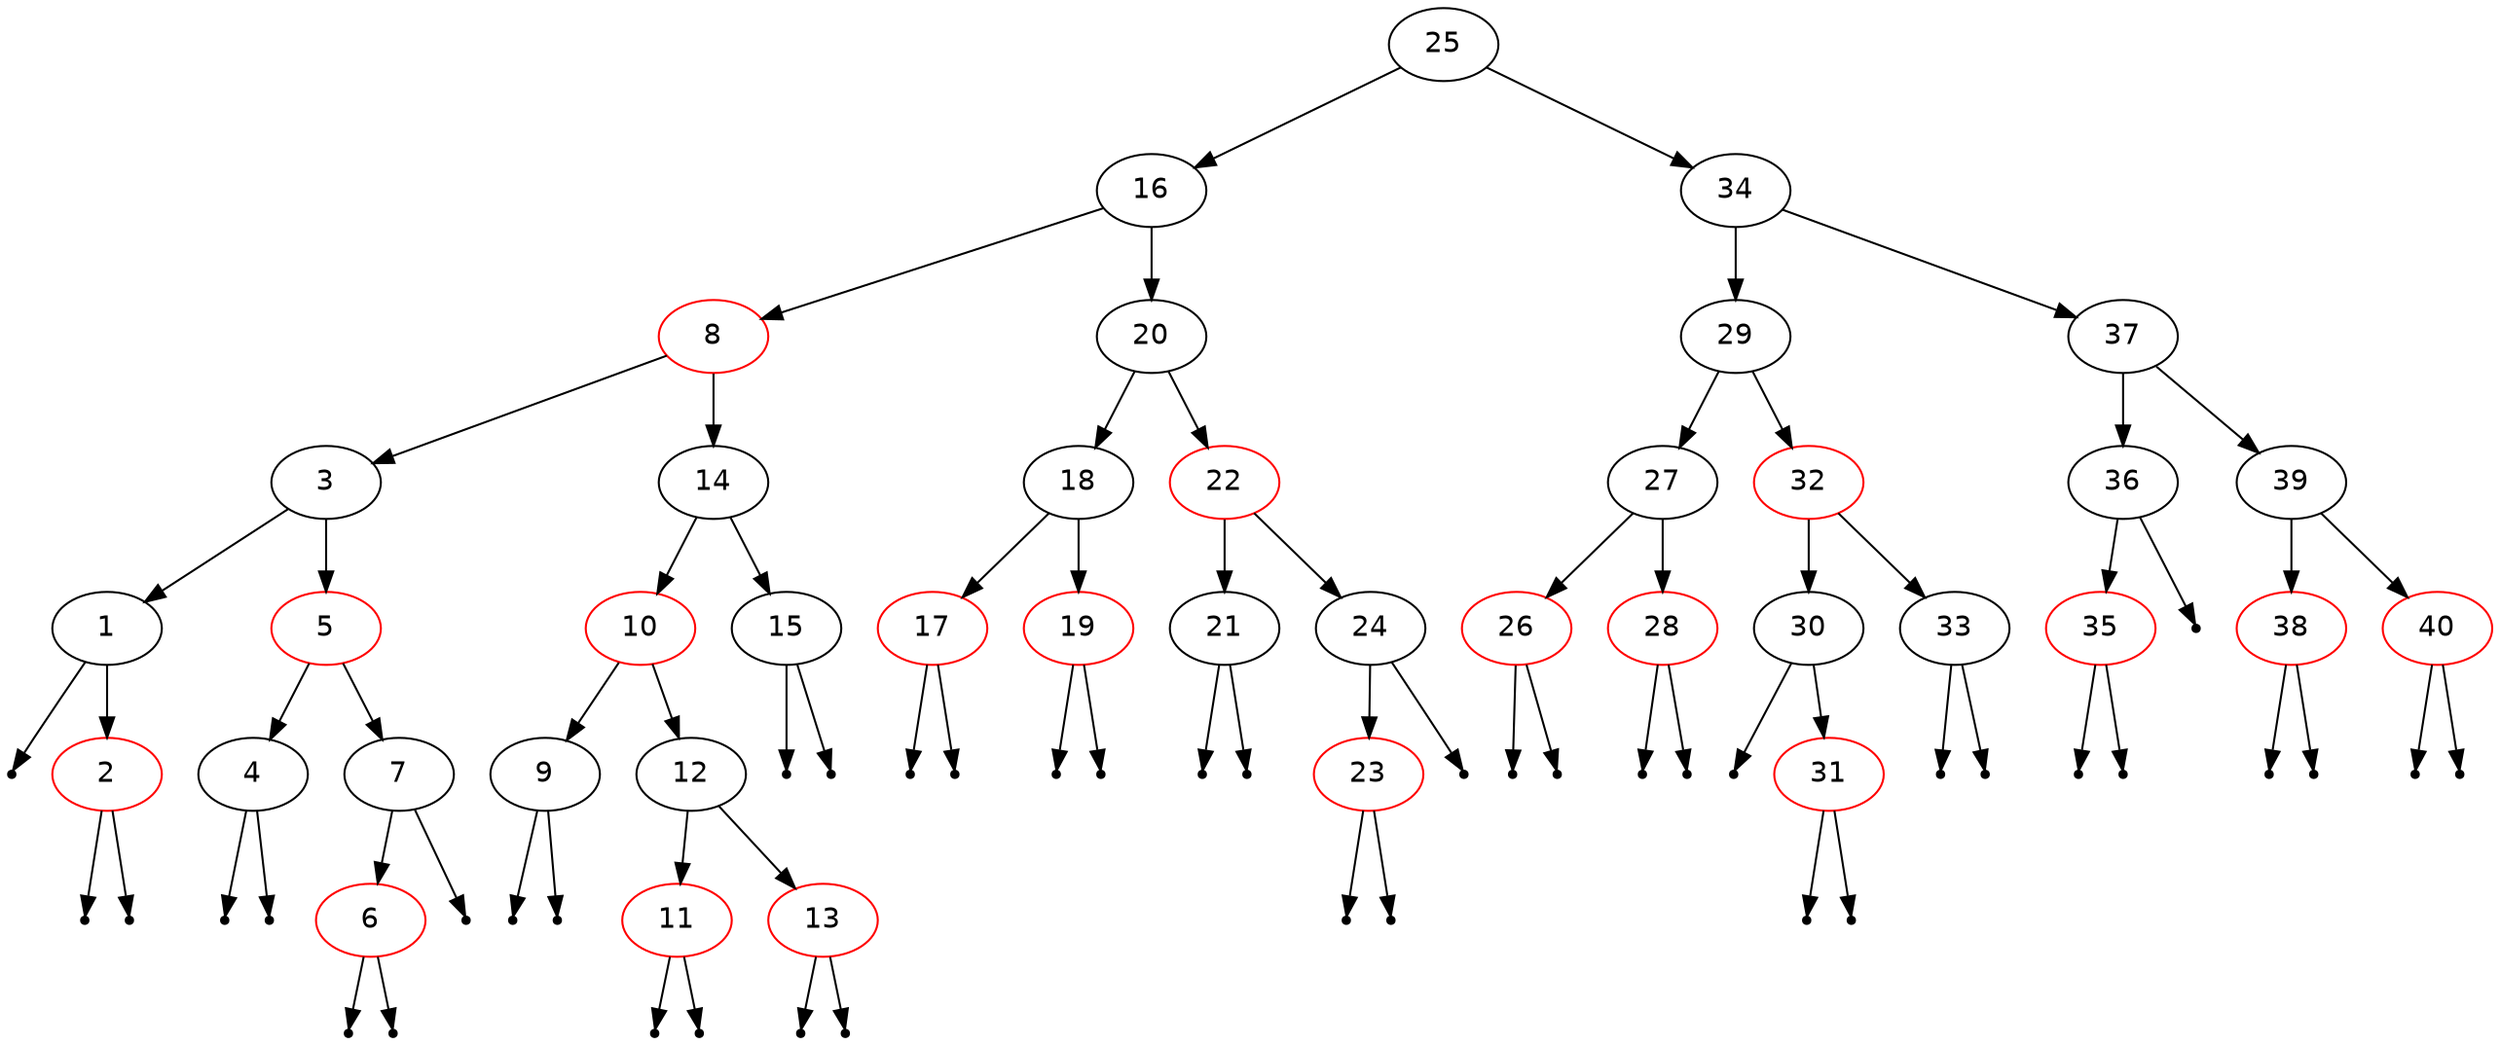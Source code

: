 digraph BST{
	node [fontname="Helvetica"];
	25 -> 16;
	16 [color="black"];
	25 -> 34;
	34 [color="black"];
	16 -> 8;
	8 [color="red"];
	16 -> 20;
	20 [color="black"];
	8 -> 3;
	3 [color="black"];
	8 -> 14;
	14 [color="black"];
	3 -> 1;
	1 [color="black"];
	3 -> 5;
	5 [color="red"];
	null1 [shape=point color="black"];
	1 -> null1;
	1 -> 2;
	2 [color="red"];2 -> null2;
	
	null2 [shape=point color="black"];
	2 -> null3;
	null3 [shape=point color="black"];
	
	5 -> 4;
	4 [color="black"];
	5 -> 7;
	7 [color="black"];4 -> null4;
	
	null4 [shape=point color="black"];
	4 -> null5;
	null5 [shape=point color="black"];
	
	7 -> 6;
	6 [color="red"];
	null6 [shape=point color="black"];
	7 -> null6;6 -> null7;
	
	null7 [shape=point color="black"];
	6 -> null8;
	null8 [shape=point color="black"];
	
	14 -> 10;
	10 [color="red"];
	14 -> 15;
	15 [color="black"];
	10 -> 9;
	9 [color="black"];
	10 -> 12;
	12 [color="black"];9 -> null9;
	
	null9 [shape=point color="black"];
	9 -> null10;
	null10 [shape=point color="black"];
	
	12 -> 11;
	11 [color="red"];
	12 -> 13;
	13 [color="red"];11 -> null11;
	
	null11 [shape=point color="black"];
	11 -> null12;
	null12 [shape=point color="black"];
	13 -> null13;
	
	null13 [shape=point color="black"];
	13 -> null14;
	null14 [shape=point color="black"];
	15 -> null15;
	
	null15 [shape=point color="black"];
	15 -> null16;
	null16 [shape=point color="black"];
	
	20 -> 18;
	18 [color="black"];
	20 -> 22;
	22 [color="red"];
	18 -> 17;
	17 [color="red"];
	18 -> 19;
	19 [color="red"];17 -> null17;
	
	null17 [shape=point color="black"];
	17 -> null18;
	null18 [shape=point color="black"];
	19 -> null19;
	
	null19 [shape=point color="black"];
	19 -> null20;
	null20 [shape=point color="black"];
	
	22 -> 21;
	21 [color="black"];
	22 -> 24;
	24 [color="black"];21 -> null21;
	
	null21 [shape=point color="black"];
	21 -> null22;
	null22 [shape=point color="black"];
	
	24 -> 23;
	23 [color="red"];
	null23 [shape=point color="black"];
	24 -> null23;23 -> null24;
	
	null24 [shape=point color="black"];
	23 -> null25;
	null25 [shape=point color="black"];
	
	34 -> 29;
	29 [color="black"];
	34 -> 37;
	37 [color="black"];
	29 -> 27;
	27 [color="black"];
	29 -> 32;
	32 [color="red"];
	27 -> 26;
	26 [color="red"];
	27 -> 28;
	28 [color="red"];26 -> null26;
	
	null26 [shape=point color="black"];
	26 -> null27;
	null27 [shape=point color="black"];
	28 -> null28;
	
	null28 [shape=point color="black"];
	28 -> null29;
	null29 [shape=point color="black"];
	
	32 -> 30;
	30 [color="black"];
	32 -> 33;
	33 [color="black"];
	null30 [shape=point color="black"];
	30 -> null30;
	30 -> 31;
	31 [color="red"];31 -> null31;
	
	null31 [shape=point color="black"];
	31 -> null32;
	null32 [shape=point color="black"];
	33 -> null33;
	
	null33 [shape=point color="black"];
	33 -> null34;
	null34 [shape=point color="black"];
	
	37 -> 36;
	36 [color="black"];
	37 -> 39;
	39 [color="black"];
	36 -> 35;
	35 [color="red"];
	null35 [shape=point color="black"];
	36 -> null35;35 -> null36;
	
	null36 [shape=point color="black"];
	35 -> null37;
	null37 [shape=point color="black"];
	
	39 -> 38;
	38 [color="red"];
	39 -> 40;
	40 [color="red"];38 -> null38;
	
	null38 [shape=point color="black"];
	38 -> null39;
	null39 [shape=point color="black"];
	40 -> null40;
	
	null40 [shape=point color="black"];
	40 -> null41;
	null41 [shape=point color="black"];
	
}
